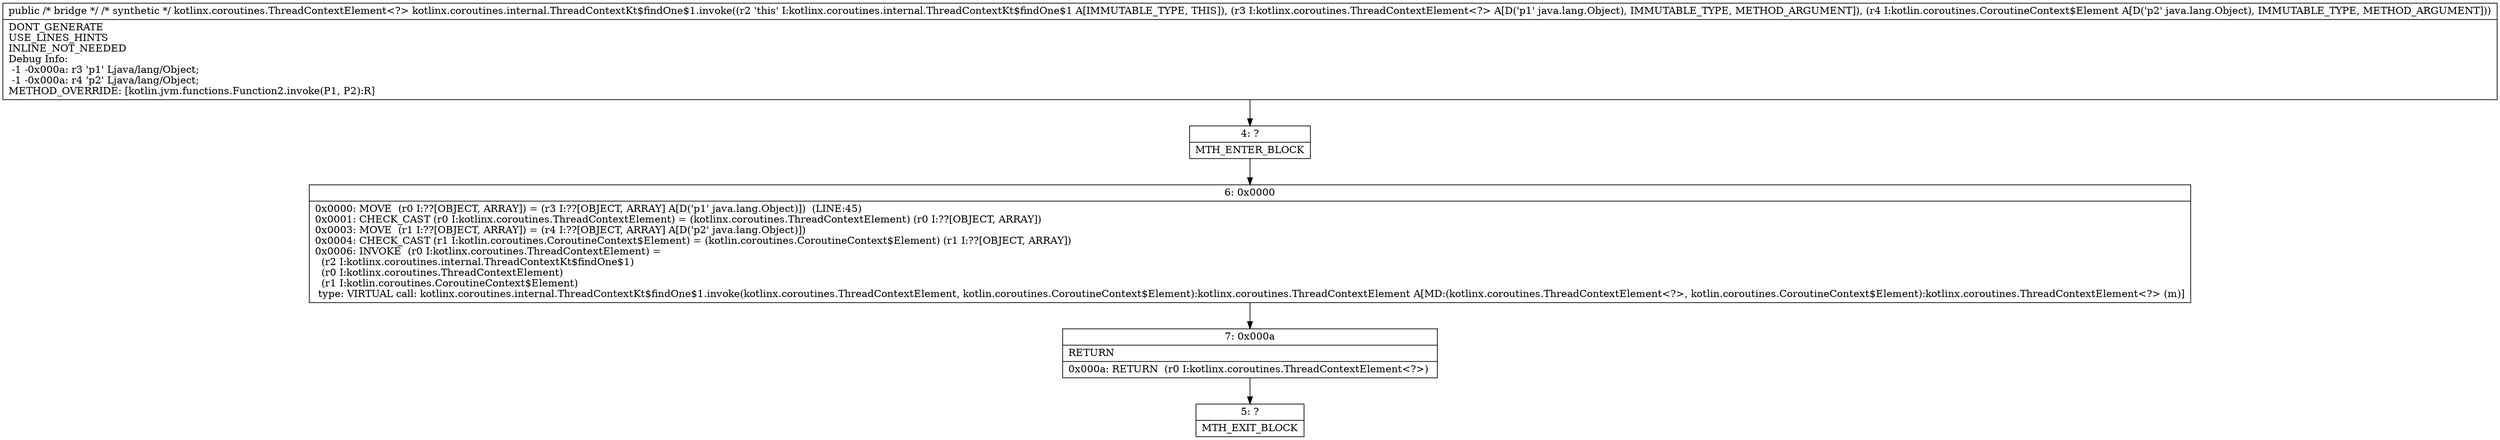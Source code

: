 digraph "CFG forkotlinx.coroutines.internal.ThreadContextKt$findOne$1.invoke(Ljava\/lang\/Object;Ljava\/lang\/Object;)Ljava\/lang\/Object;" {
Node_4 [shape=record,label="{4\:\ ?|MTH_ENTER_BLOCK\l}"];
Node_6 [shape=record,label="{6\:\ 0x0000|0x0000: MOVE  (r0 I:??[OBJECT, ARRAY]) = (r3 I:??[OBJECT, ARRAY] A[D('p1' java.lang.Object)])  (LINE:45)\l0x0001: CHECK_CAST (r0 I:kotlinx.coroutines.ThreadContextElement) = (kotlinx.coroutines.ThreadContextElement) (r0 I:??[OBJECT, ARRAY]) \l0x0003: MOVE  (r1 I:??[OBJECT, ARRAY]) = (r4 I:??[OBJECT, ARRAY] A[D('p2' java.lang.Object)]) \l0x0004: CHECK_CAST (r1 I:kotlin.coroutines.CoroutineContext$Element) = (kotlin.coroutines.CoroutineContext$Element) (r1 I:??[OBJECT, ARRAY]) \l0x0006: INVOKE  (r0 I:kotlinx.coroutines.ThreadContextElement) = \l  (r2 I:kotlinx.coroutines.internal.ThreadContextKt$findOne$1)\l  (r0 I:kotlinx.coroutines.ThreadContextElement)\l  (r1 I:kotlin.coroutines.CoroutineContext$Element)\l type: VIRTUAL call: kotlinx.coroutines.internal.ThreadContextKt$findOne$1.invoke(kotlinx.coroutines.ThreadContextElement, kotlin.coroutines.CoroutineContext$Element):kotlinx.coroutines.ThreadContextElement A[MD:(kotlinx.coroutines.ThreadContextElement\<?\>, kotlin.coroutines.CoroutineContext$Element):kotlinx.coroutines.ThreadContextElement\<?\> (m)]\l}"];
Node_7 [shape=record,label="{7\:\ 0x000a|RETURN\l|0x000a: RETURN  (r0 I:kotlinx.coroutines.ThreadContextElement\<?\>) \l}"];
Node_5 [shape=record,label="{5\:\ ?|MTH_EXIT_BLOCK\l}"];
MethodNode[shape=record,label="{public \/* bridge *\/ \/* synthetic *\/ kotlinx.coroutines.ThreadContextElement\<?\> kotlinx.coroutines.internal.ThreadContextKt$findOne$1.invoke((r2 'this' I:kotlinx.coroutines.internal.ThreadContextKt$findOne$1 A[IMMUTABLE_TYPE, THIS]), (r3 I:kotlinx.coroutines.ThreadContextElement\<?\> A[D('p1' java.lang.Object), IMMUTABLE_TYPE, METHOD_ARGUMENT]), (r4 I:kotlin.coroutines.CoroutineContext$Element A[D('p2' java.lang.Object), IMMUTABLE_TYPE, METHOD_ARGUMENT]))  | DONT_GENERATE\lUSE_LINES_HINTS\lINLINE_NOT_NEEDED\lDebug Info:\l  \-1 \-0x000a: r3 'p1' Ljava\/lang\/Object;\l  \-1 \-0x000a: r4 'p2' Ljava\/lang\/Object;\lMETHOD_OVERRIDE: [kotlin.jvm.functions.Function2.invoke(P1, P2):R]\l}"];
MethodNode -> Node_4;Node_4 -> Node_6;
Node_6 -> Node_7;
Node_7 -> Node_5;
}


